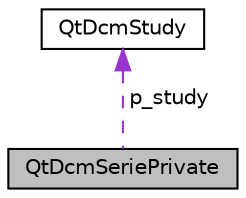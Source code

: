 digraph "QtDcmSeriePrivate"
{
  edge [fontname="Helvetica",fontsize="10",labelfontname="Helvetica",labelfontsize="10"];
  node [fontname="Helvetica",fontsize="10",shape=record];
  Node1 [label="QtDcmSeriePrivate",height=0.2,width=0.4,color="black", fillcolor="grey75", style="filled" fontcolor="black"];
  Node2 -> Node1 [dir="back",color="darkorchid3",fontsize="10",style="dashed",label=" p_study" ,fontname="Helvetica"];
  Node2 [label="QtDcmStudy",height=0.2,width=0.4,color="black", fillcolor="white", style="filled",URL="$classQtDcmStudy.html",tooltip="This class is representation of a Dicom study."];
}
